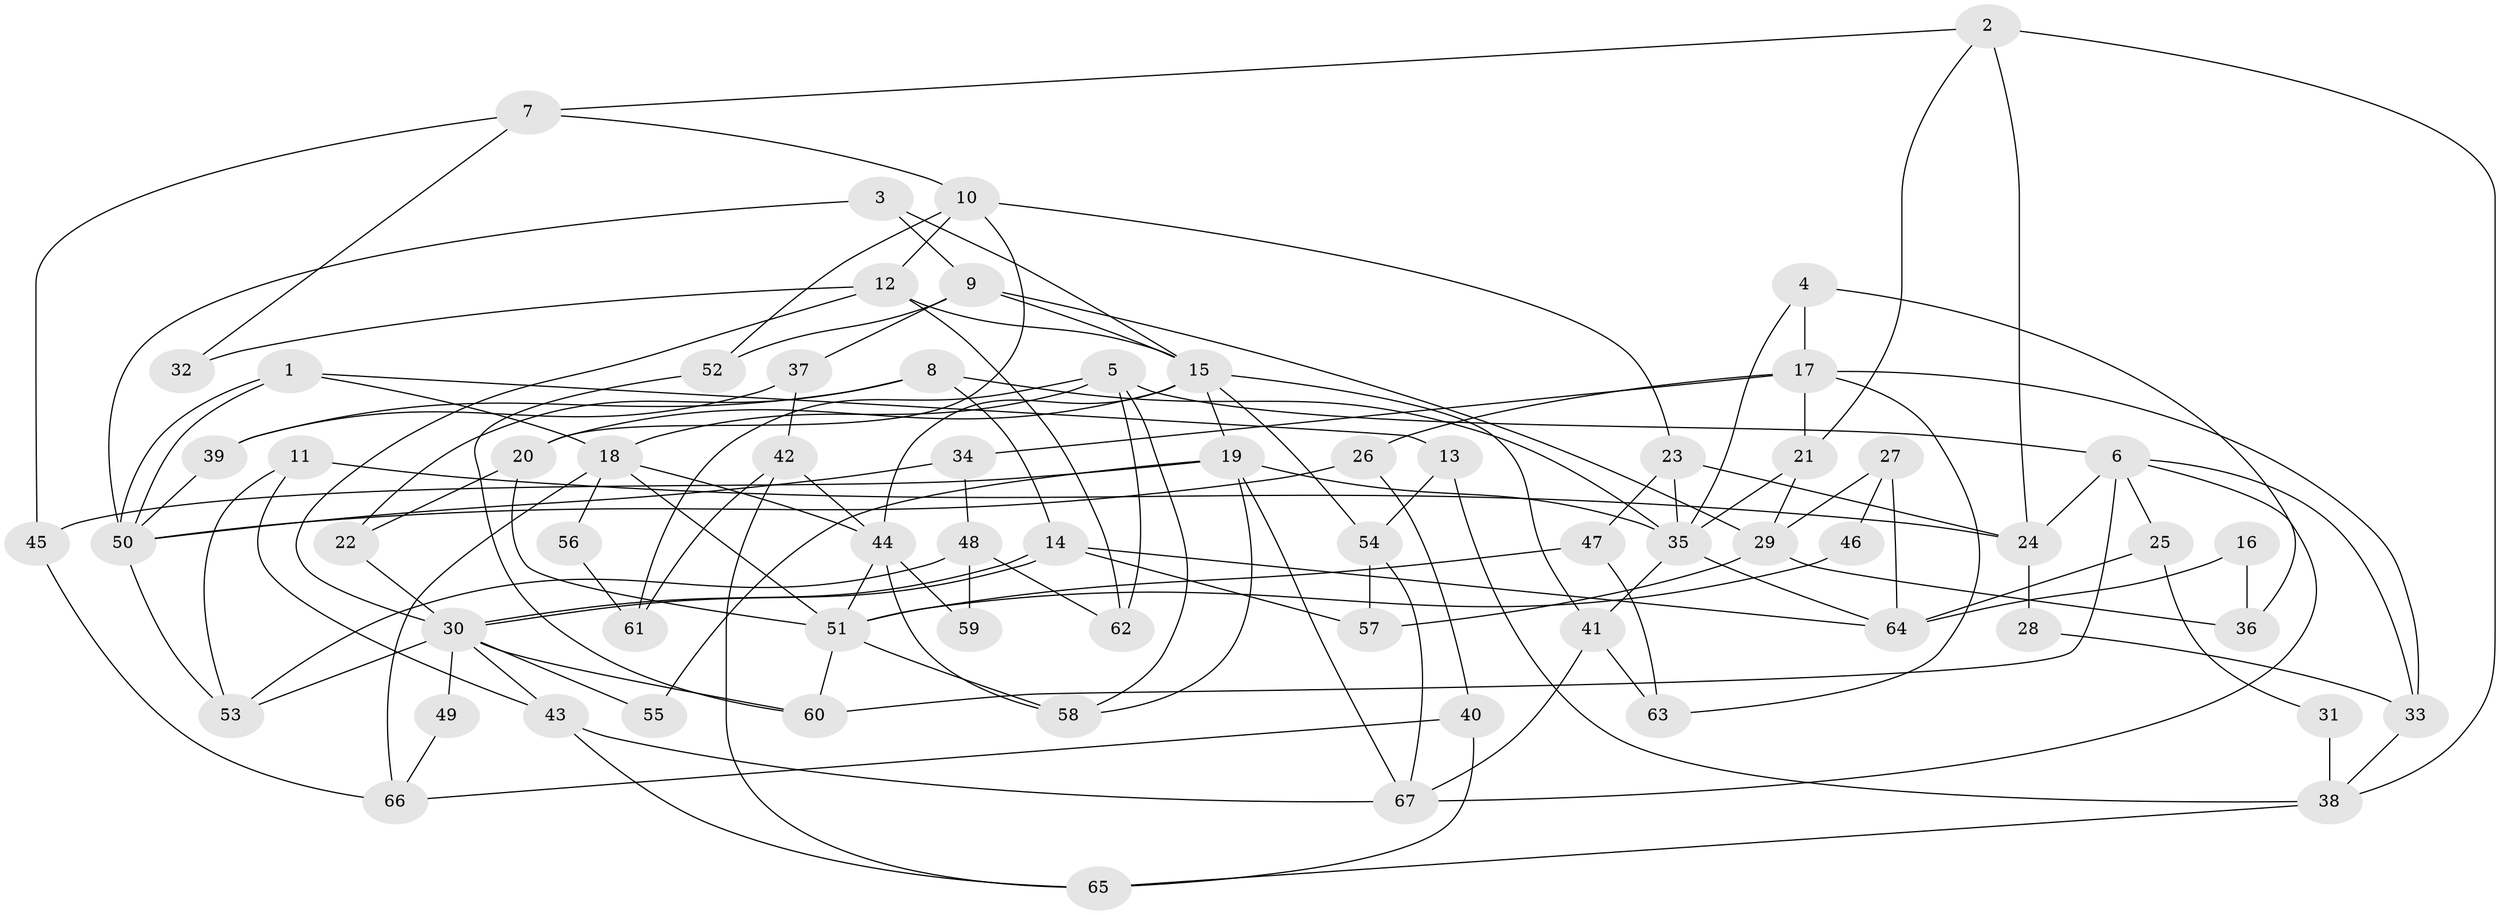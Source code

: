 // Generated by graph-tools (version 1.1) at 2025/11/02/27/25 16:11:21]
// undirected, 67 vertices, 134 edges
graph export_dot {
graph [start="1"]
  node [color=gray90,style=filled];
  1;
  2;
  3;
  4;
  5;
  6;
  7;
  8;
  9;
  10;
  11;
  12;
  13;
  14;
  15;
  16;
  17;
  18;
  19;
  20;
  21;
  22;
  23;
  24;
  25;
  26;
  27;
  28;
  29;
  30;
  31;
  32;
  33;
  34;
  35;
  36;
  37;
  38;
  39;
  40;
  41;
  42;
  43;
  44;
  45;
  46;
  47;
  48;
  49;
  50;
  51;
  52;
  53;
  54;
  55;
  56;
  57;
  58;
  59;
  60;
  61;
  62;
  63;
  64;
  65;
  66;
  67;
  1 -- 50;
  1 -- 50;
  1 -- 13;
  1 -- 18;
  2 -- 21;
  2 -- 24;
  2 -- 7;
  2 -- 38;
  3 -- 50;
  3 -- 9;
  3 -- 15;
  4 -- 17;
  4 -- 35;
  4 -- 36;
  5 -- 6;
  5 -- 58;
  5 -- 18;
  5 -- 61;
  5 -- 62;
  6 -- 67;
  6 -- 60;
  6 -- 24;
  6 -- 25;
  6 -- 33;
  7 -- 10;
  7 -- 32;
  7 -- 45;
  8 -- 22;
  8 -- 35;
  8 -- 14;
  8 -- 39;
  9 -- 52;
  9 -- 15;
  9 -- 29;
  9 -- 37;
  10 -- 12;
  10 -- 20;
  10 -- 23;
  10 -- 52;
  11 -- 43;
  11 -- 24;
  11 -- 53;
  12 -- 62;
  12 -- 15;
  12 -- 30;
  12 -- 32;
  13 -- 38;
  13 -- 54;
  14 -- 30;
  14 -- 30;
  14 -- 57;
  14 -- 64;
  15 -- 44;
  15 -- 19;
  15 -- 20;
  15 -- 41;
  15 -- 54;
  16 -- 36;
  16 -- 64;
  17 -- 63;
  17 -- 26;
  17 -- 21;
  17 -- 33;
  17 -- 34;
  18 -- 44;
  18 -- 51;
  18 -- 56;
  18 -- 66;
  19 -- 67;
  19 -- 35;
  19 -- 45;
  19 -- 55;
  19 -- 58;
  20 -- 51;
  20 -- 22;
  21 -- 35;
  21 -- 29;
  22 -- 30;
  23 -- 35;
  23 -- 24;
  23 -- 47;
  24 -- 28;
  25 -- 64;
  25 -- 31;
  26 -- 50;
  26 -- 40;
  27 -- 29;
  27 -- 64;
  27 -- 46;
  28 -- 33;
  29 -- 36;
  29 -- 57;
  30 -- 43;
  30 -- 49;
  30 -- 53;
  30 -- 55;
  30 -- 60;
  31 -- 38;
  33 -- 38;
  34 -- 50;
  34 -- 48;
  35 -- 41;
  35 -- 64;
  37 -- 39;
  37 -- 42;
  38 -- 65;
  39 -- 50;
  40 -- 66;
  40 -- 65;
  41 -- 67;
  41 -- 63;
  42 -- 44;
  42 -- 61;
  42 -- 65;
  43 -- 65;
  43 -- 67;
  44 -- 51;
  44 -- 58;
  44 -- 59;
  45 -- 66;
  46 -- 51;
  47 -- 51;
  47 -- 63;
  48 -- 53;
  48 -- 59;
  48 -- 62;
  49 -- 66;
  50 -- 53;
  51 -- 58;
  51 -- 60;
  52 -- 60;
  54 -- 57;
  54 -- 67;
  56 -- 61;
}

